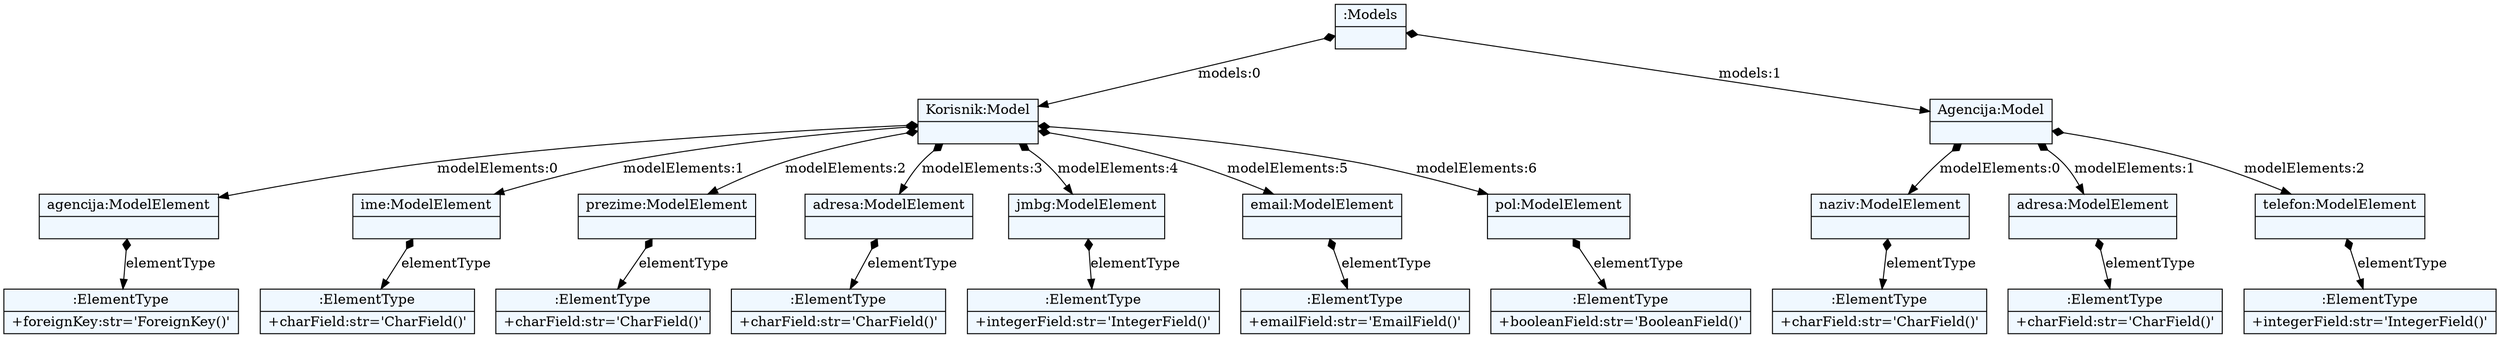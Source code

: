 
    digraph xtext {
    fontname = "Bitstream Vera Sans"
    fontsize = 8
    node[
        shape=record,
        style=filled,
        fillcolor=aliceblue
    ]
    nodesep = 0.3
    edge[dir=black,arrowtail=empty]


1345904507928 -> 1345904508376 [label="models:0" arrowtail=diamond dir=both]
1345904508376 -> 1345904496712 [label="modelElements:0" arrowtail=diamond dir=both]
1345904496712 -> 1345904496880 [label="elementType" arrowtail=diamond dir=both]
1345904496880[label="{:ElementType|+foreignKey:str='ForeignKey()'\l}"]
1345904496712[label="{agencija:ModelElement|}"]
1345904508376 -> 1345904496768 [label="modelElements:1" arrowtail=diamond dir=both]
1345904496768 -> 1345904497048 [label="elementType" arrowtail=diamond dir=both]
1345904497048[label="{:ElementType|+charField:str='CharField()'\l}"]
1345904496768[label="{ime:ModelElement|}"]
1345904508376 -> 1345904496824 [label="modelElements:2" arrowtail=diamond dir=both]
1345904496824 -> 1345904497160 [label="elementType" arrowtail=diamond dir=both]
1345904497160[label="{:ElementType|+charField:str='CharField()'\l}"]
1345904496824[label="{prezime:ModelElement|}"]
1345904508376 -> 1345904496936 [label="modelElements:3" arrowtail=diamond dir=both]
1345904496936 -> 1345904497272 [label="elementType" arrowtail=diamond dir=both]
1345904497272[label="{:ElementType|+charField:str='CharField()'\l}"]
1345904496936[label="{adresa:ModelElement|}"]
1345904508376 -> 1345904496992 [label="modelElements:4" arrowtail=diamond dir=both]
1345904496992 -> 1345904497384 [label="elementType" arrowtail=diamond dir=both]
1345904497384[label="{:ElementType|+integerField:str='IntegerField()'\l}"]
1345904496992[label="{jmbg:ModelElement|}"]
1345904508376 -> 1345904497104 [label="modelElements:5" arrowtail=diamond dir=both]
1345904497104 -> 1345904497496 [label="elementType" arrowtail=diamond dir=both]
1345904497496[label="{:ElementType|+emailField:str='EmailField()'\l}"]
1345904497104[label="{email:ModelElement|}"]
1345904508376 -> 1345904497216 [label="modelElements:6" arrowtail=diamond dir=both]
1345904497216 -> 1345904497608 [label="elementType" arrowtail=diamond dir=both]
1345904497608[label="{:ElementType|+booleanField:str='BooleanField()'\l}"]
1345904497216[label="{pol:ModelElement|}"]
1345904508376[label="{Korisnik:Model|}"]
1345904507928 -> 1345904485824 [label="models:1" arrowtail=diamond dir=both]
1345904485824 -> 1345904497328 [label="modelElements:0" arrowtail=diamond dir=both]
1345904497328 -> 1345904497664 [label="elementType" arrowtail=diamond dir=both]
1345904497664[label="{:ElementType|+charField:str='CharField()'\l}"]
1345904497328[label="{naziv:ModelElement|}"]
1345904485824 -> 1345904497552 [label="modelElements:1" arrowtail=diamond dir=both]
1345904497552 -> 1345904497888 [label="elementType" arrowtail=diamond dir=both]
1345904497888[label="{:ElementType|+charField:str='CharField()'\l}"]
1345904497552[label="{adresa:ModelElement|}"]
1345904485824 -> 1345904497720 [label="modelElements:2" arrowtail=diamond dir=both]
1345904497720 -> 1345904498000 [label="elementType" arrowtail=diamond dir=both]
1345904498000[label="{:ElementType|+integerField:str='IntegerField()'\l}"]
1345904497720[label="{telefon:ModelElement|}"]
1345904485824[label="{Agencija:Model|}"]
1345904507928[label="{:Models|}"]

}
